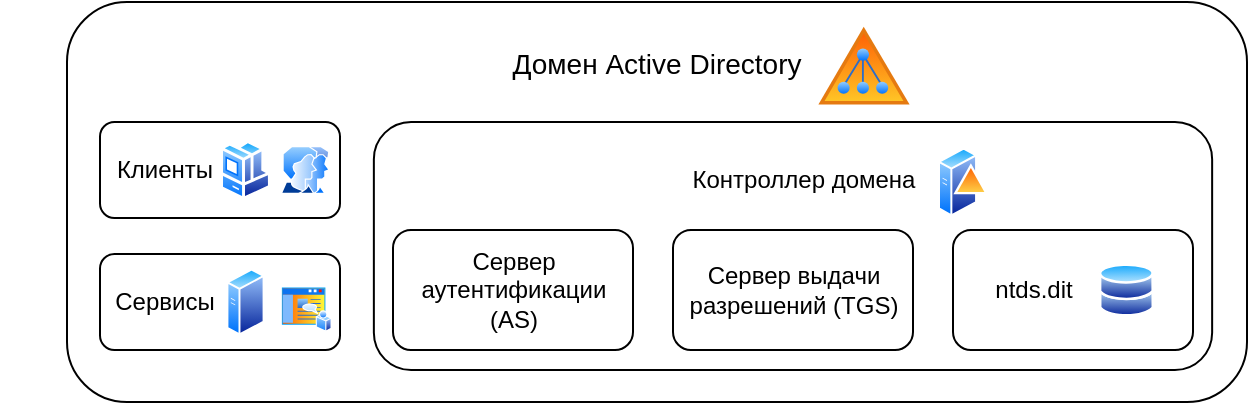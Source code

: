 <mxfile version="13.1.3" type="device"><diagram id="l8hXMBHkgcEJcSW0mbfh" name="Page-1"><mxGraphModel dx="1673" dy="918" grid="1" gridSize="10" guides="1" tooltips="1" connect="1" arrows="1" fold="1" page="1" pageScale="1" pageWidth="1169" pageHeight="827" math="0" shadow="0"><root><mxCell id="0"/><mxCell id="1" parent="0"/><mxCell id="WwpKJ6fm7xPqxo3SjJJ8-29" value="" style="rounded=1;whiteSpace=wrap;html=1;labelBackgroundColor=none;fontFamily=Helvetica;fontSize=14;fontColor=#000000;" vertex="1" parent="1"><mxGeometry x="123.5" y="450" width="590" height="200" as="geometry"/></mxCell><mxCell id="WwpKJ6fm7xPqxo3SjJJ8-30" value="" style="rounded=1;whiteSpace=wrap;html=1;labelBackgroundColor=none;fontFamily=Helvetica;fontColor=#000000;" vertex="1" parent="1"><mxGeometry x="140" y="576" width="120" height="48" as="geometry"/></mxCell><mxCell id="WwpKJ6fm7xPqxo3SjJJ8-31" value="" style="rounded=1;whiteSpace=wrap;html=1;labelBackgroundColor=none;fontFamily=Helvetica;fontColor=#000000;" vertex="1" parent="1"><mxGeometry x="140" y="510" width="120" height="48" as="geometry"/></mxCell><mxCell id="WwpKJ6fm7xPqxo3SjJJ8-32" value="" style="rounded=1;whiteSpace=wrap;html=1;labelBackgroundColor=none;fontFamily=Helvetica;fontColor=#000000;" vertex="1" parent="1"><mxGeometry x="276.93" y="510" width="419.14" height="124" as="geometry"/></mxCell><mxCell id="WwpKJ6fm7xPqxo3SjJJ8-33" value="" style="rounded=1;whiteSpace=wrap;html=1;labelBackgroundColor=none;fontFamily=Helvetica;fontColor=#000000;" vertex="1" parent="1"><mxGeometry x="566.5" y="564" width="120" height="60" as="geometry"/></mxCell><mxCell id="WwpKJ6fm7xPqxo3SjJJ8-34" value="" style="rounded=1;whiteSpace=wrap;html=1;labelBackgroundColor=none;fontFamily=Helvetica;fontColor=#000000;" vertex="1" parent="1"><mxGeometry x="426.5" y="564" width="120" height="60" as="geometry"/></mxCell><mxCell id="WwpKJ6fm7xPqxo3SjJJ8-35" value="" style="rounded=1;whiteSpace=wrap;html=1;labelBackgroundColor=none;fontFamily=Helvetica;fontColor=#000000;" vertex="1" parent="1"><mxGeometry x="286.5" y="564" width="120" height="60" as="geometry"/></mxCell><mxCell id="WwpKJ6fm7xPqxo3SjJJ8-36" value="Клиенты" style="text;html=1;strokeColor=none;fillColor=none;align=center;verticalAlign=middle;whiteSpace=wrap;rounded=0;" vertex="1" parent="1"><mxGeometry x="90" y="519" width="165" height="30" as="geometry"/></mxCell><mxCell id="WwpKJ6fm7xPqxo3SjJJ8-37" value="Контроллер домена" style="text;html=1;strokeColor=none;fillColor=none;align=center;verticalAlign=middle;whiteSpace=wrap;rounded=0;fontFamily=Helvetica;" vertex="1" parent="1"><mxGeometry x="336.5" y="513" width="310" height="51" as="geometry"/></mxCell><mxCell id="WwpKJ6fm7xPqxo3SjJJ8-38" value="ntds.dit" style="text;html=1;strokeColor=none;fillColor=none;align=center;verticalAlign=middle;whiteSpace=wrap;rounded=0;fontFamily=Helvetica;" vertex="1" parent="1"><mxGeometry x="547" y="564" width="120" height="60" as="geometry"/></mxCell><mxCell id="WwpKJ6fm7xPqxo3SjJJ8-39" value="Домен Active Directory" style="text;html=1;strokeColor=none;fillColor=none;align=center;verticalAlign=middle;whiteSpace=wrap;rounded=0;fontSize=14;" vertex="1" parent="1"><mxGeometry x="301" y="466" width="235" height="30" as="geometry"/></mxCell><mxCell id="WwpKJ6fm7xPqxo3SjJJ8-40" value="Сервисы" style="text;html=1;strokeColor=none;fillColor=none;align=center;verticalAlign=middle;whiteSpace=wrap;rounded=0;" vertex="1" parent="1"><mxGeometry x="90" y="585" width="165" height="30" as="geometry"/></mxCell><mxCell id="WwpKJ6fm7xPqxo3SjJJ8-41" value="Сервер аутентификации (AS)" style="text;html=1;strokeColor=none;fillColor=none;align=center;verticalAlign=middle;whiteSpace=wrap;rounded=0;fontFamily=Helvetica;" vertex="1" parent="1"><mxGeometry x="286.5" y="564" width="120" height="60" as="geometry"/></mxCell><mxCell id="WwpKJ6fm7xPqxo3SjJJ8-42" value="Сервер выдачи разрешений (TGS)" style="text;html=1;strokeColor=none;fillColor=none;align=center;verticalAlign=middle;whiteSpace=wrap;rounded=0;fontFamily=Helvetica;" vertex="1" parent="1"><mxGeometry x="426.5" y="564" width="120" height="60" as="geometry"/></mxCell><mxCell id="WwpKJ6fm7xPqxo3SjJJ8-43" value="" style="aspect=fixed;perimeter=ellipsePerimeter;html=1;align=center;shadow=0;dashed=0;spacingTop=3;image;image=img/lib/active_directory/active_directory.svg;labelBackgroundColor=none;fontFamily=Helvetica;fontSize=14;fontColor=#000000;" vertex="1" parent="1"><mxGeometry x="497" y="460" width="50" height="42.5" as="geometry"/></mxCell><mxCell id="WwpKJ6fm7xPqxo3SjJJ8-44" value="" style="aspect=fixed;perimeter=ellipsePerimeter;html=1;align=center;shadow=0;dashed=0;spacingTop=3;image;image=img/lib/active_directory/databases.svg;labelBackgroundColor=none;fontFamily=Helvetica;fontSize=14;fontColor=#000000;" vertex="1" parent="1"><mxGeometry x="639.45" y="580.5" width="27.55" height="27" as="geometry"/></mxCell><mxCell id="WwpKJ6fm7xPqxo3SjJJ8-48" value="" style="aspect=fixed;perimeter=ellipsePerimeter;html=1;align=center;shadow=0;dashed=0;spacingTop=3;image;image=img/lib/active_directory/workstation_client.svg;labelBackgroundColor=none;fontFamily=Helvetica;fontSize=14;fontColor=#000000;" vertex="1" parent="1"><mxGeometry x="200" y="519" width="25.5" height="30" as="geometry"/></mxCell><mxCell id="WwpKJ6fm7xPqxo3SjJJ8-49" value="" style="aspect=fixed;perimeter=ellipsePerimeter;html=1;align=center;shadow=0;dashed=0;spacingTop=3;image;image=img/lib/active_directory/user_accounts.svg;labelBackgroundColor=none;fontFamily=Helvetica;fontSize=14;fontColor=#000000;" vertex="1" parent="1"><mxGeometry x="230.26" y="522" width="24.74" height="24" as="geometry"/></mxCell><mxCell id="WwpKJ6fm7xPqxo3SjJJ8-51" value="" style="aspect=fixed;perimeter=ellipsePerimeter;html=1;align=center;shadow=0;dashed=0;spacingTop=3;image;image=img/lib/active_directory/home_page.svg;labelBackgroundColor=none;fontFamily=Helvetica;fontSize=14;fontColor=#000000;" vertex="1" parent="1"><mxGeometry x="230.26" y="592" width="25.56" height="23" as="geometry"/></mxCell><mxCell id="WwpKJ6fm7xPqxo3SjJJ8-52" value="" style="aspect=fixed;perimeter=ellipsePerimeter;html=1;align=center;shadow=0;dashed=0;spacingTop=3;image;image=img/lib/active_directory/generic_server.svg;labelBackgroundColor=none;fontFamily=Helvetica;fontSize=14;fontColor=#000000;" vertex="1" parent="1"><mxGeometry x="203.23" y="583" width="19.04" height="34" as="geometry"/></mxCell><mxCell id="WwpKJ6fm7xPqxo3SjJJ8-53" value="" style="aspect=fixed;perimeter=ellipsePerimeter;html=1;align=center;shadow=0;dashed=0;spacingTop=3;image;image=img/lib/active_directory/domain_controller.svg;labelBackgroundColor=none;fontFamily=Helvetica;fontSize=14;fontColor=#000000;" vertex="1" parent="1"><mxGeometry x="559" y="522" width="25.2" height="36" as="geometry"/></mxCell></root></mxGraphModel></diagram></mxfile>